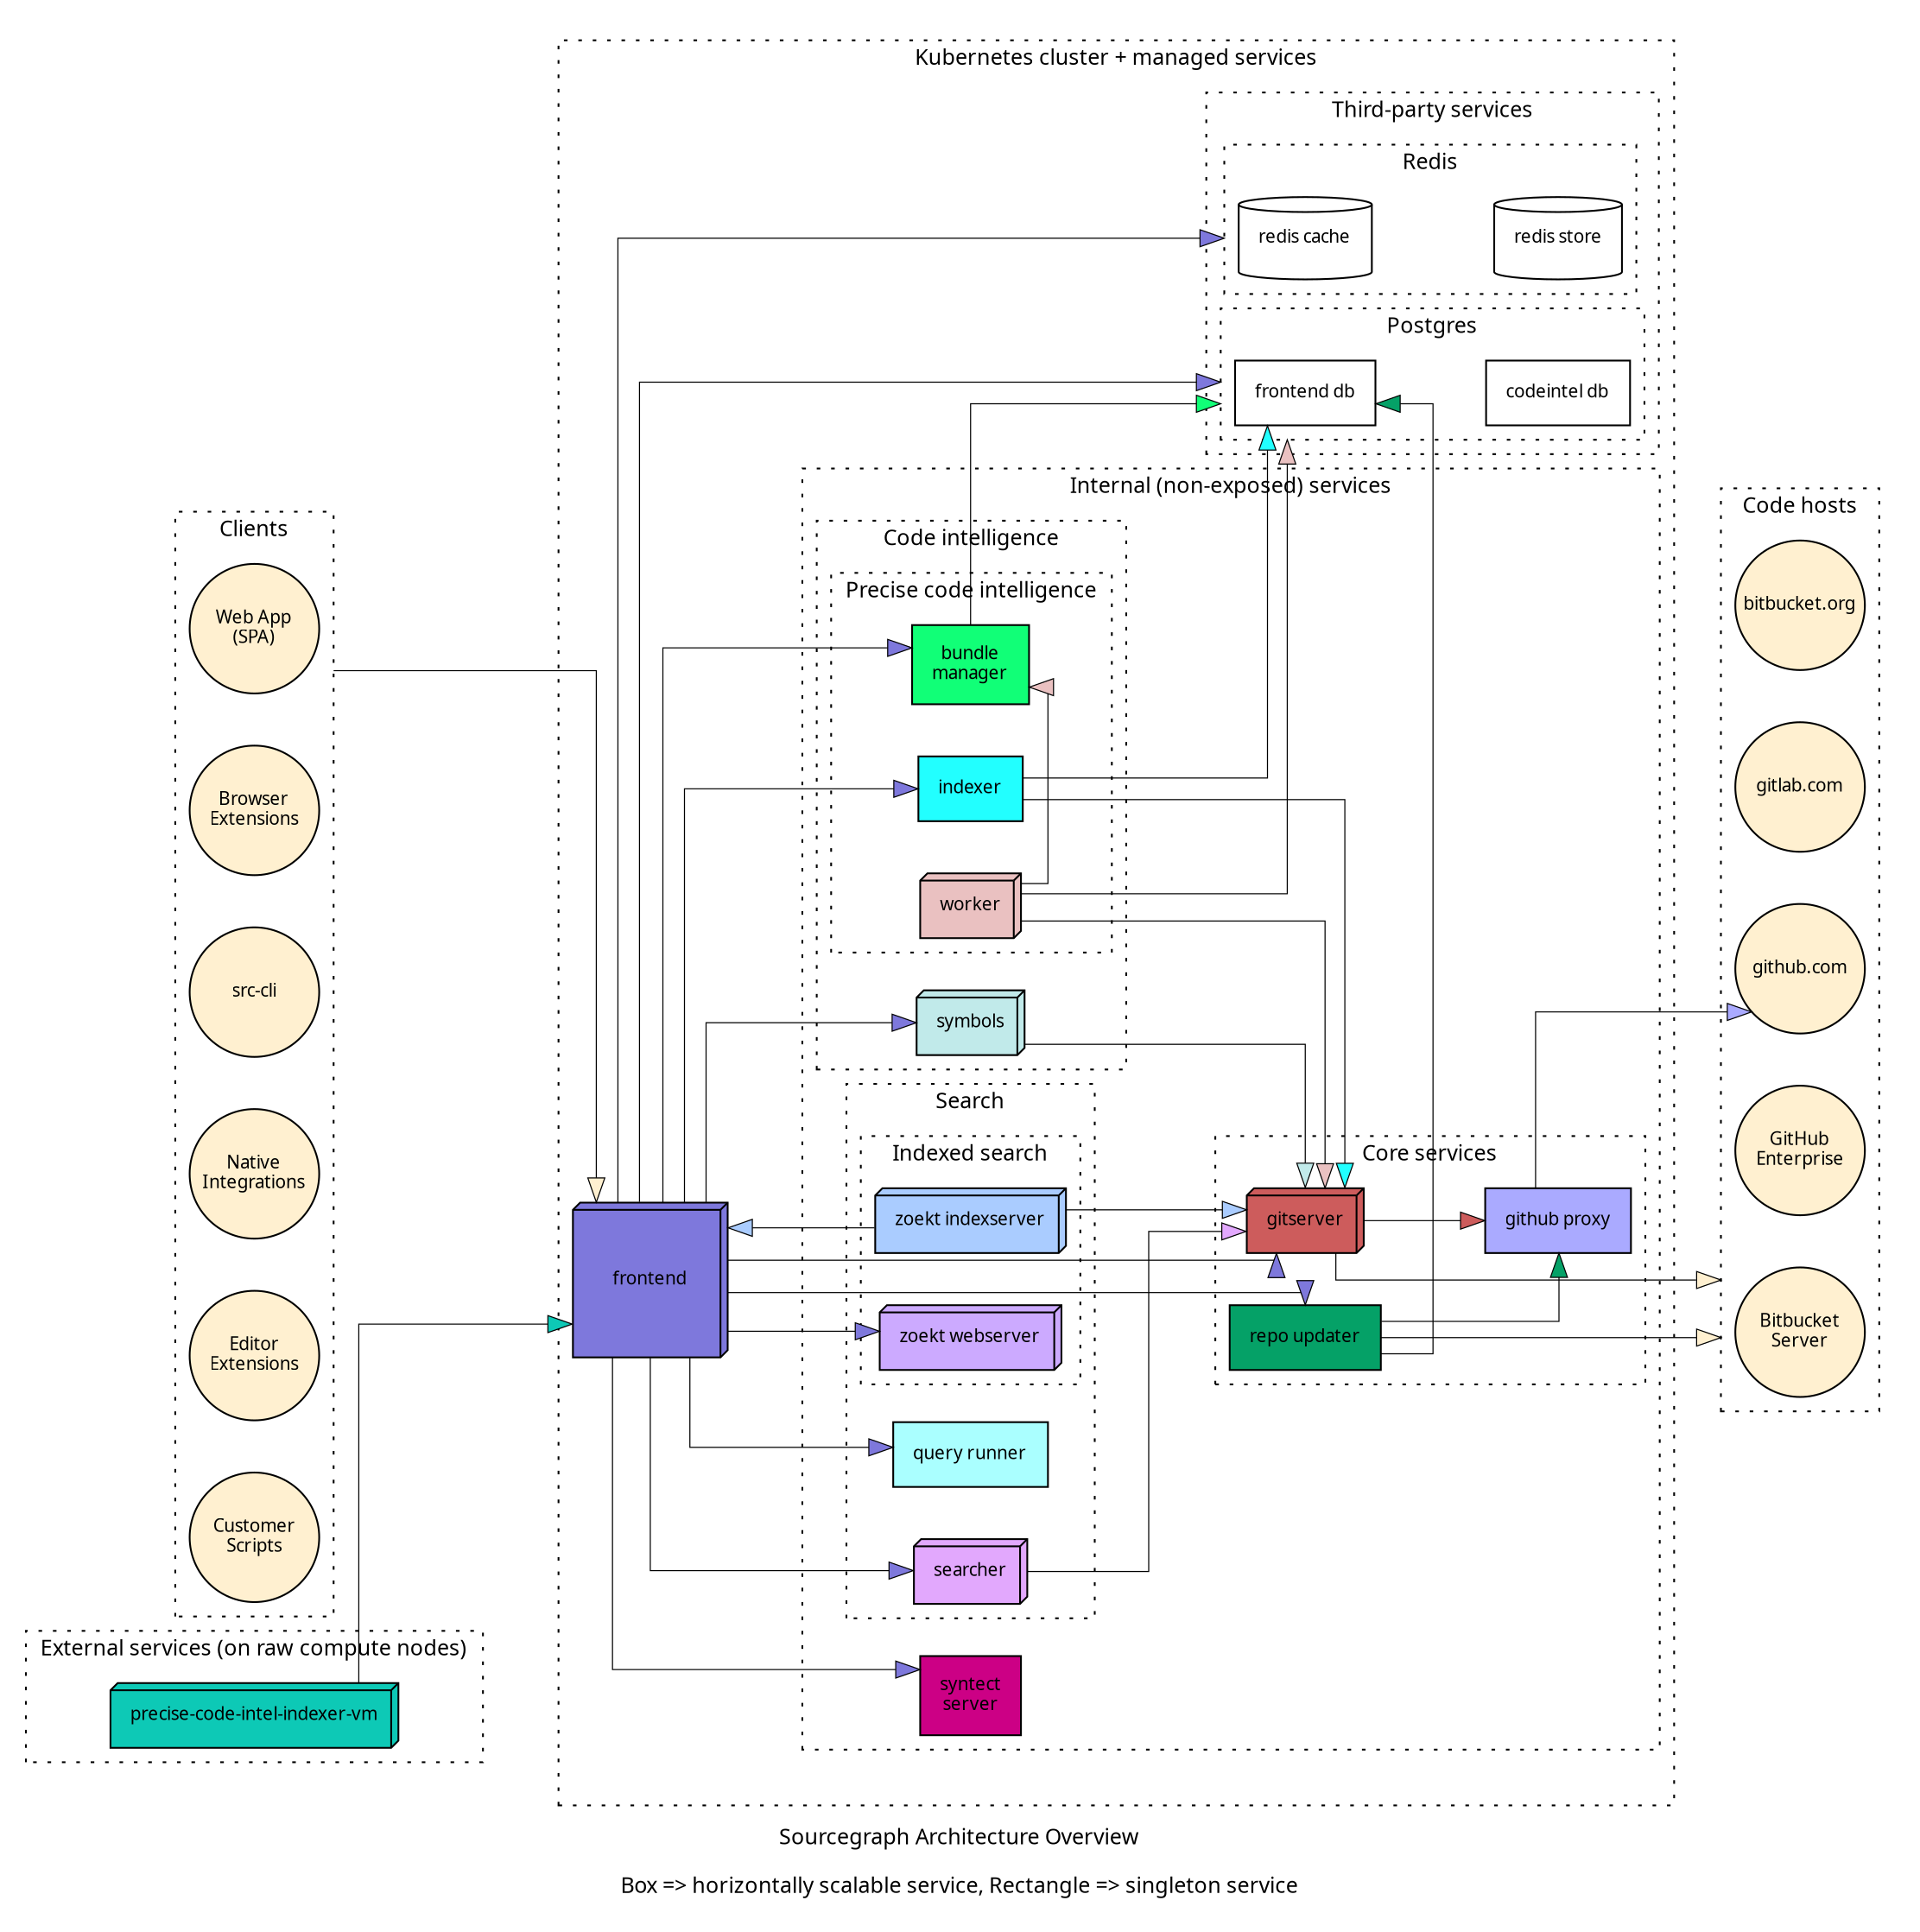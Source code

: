 digraph architecture {
    label="Sourcegraph Architecture Overview\n\nBox => horizontally scalable service, Rectangle => singleton service"
    rankdir=LR
    ratio=fill
    ranksep=0.8
    nodesep=0.4
    compound=true
    splines=ortho
    concentrate=true
    stylesheet="/assets/architecture.css"

    graph [
        fontname="Iosevka"
        fontsize=12
        pad=0.2
    ]

    node [
        colorscheme="set312"
        style="filled"
        fillcolor="white"
        shape="rectangle"
        fontname="Iosevka"
        fontsize=10
        margin=0.15
        target="_blank"
    ]

    edge [
        colorscheme="set312"
        penwidth=0.6
        arrowtail=invis
        arrowsize=1.35
    ]

    subgraph cluster_clients {
        label="Clients"
        graph [style="dotted"]
        node [
            shape="circle"
            fixedsize="true"
            width="1"
            fillcolor="#fff0d0"
        ]

        web_app [label="Web App\n(SPA)" URL="https://github.com/sourcegraph/sourcegraph/tree/main/client/web"]
        browser_ext [label="Browser\nExtensions" URL="https://github.com/sourcegraph/sourcegraph/tree/main/client/browser/"]
        src_cli [label="src-cli" URL="https://github.com/sourcegraph/src-cli"]
        native_integrations [label="Native\nIntegrations"]
        editor_ext [label="Editor\nExtensions"]
        customer_scripts [label="Customer\nScripts"]
    }

    subgraph cluster_services {
        label="Kubernetes cluster + managed services"
        graph [style="dotted"]

        frontend [
            fixedsize=true
            width=1.2
            height=1.2
            shape="box3d"
            label="frontend"
            fillcolor="#7e78dc"
            URL="https://github.com/sourcegraph/sourcegraph/tree/master/cmd/frontend"
        ]

        subgraph cluster_internal_services {
            label="Internal (non-exposed) services"
            graph [style="dotted"]

            syntect_server [
                label="syntect\nserver"
                fillcolor="#cc0085"
                URL="https://github.com/sourcegraph/syntect_server"
            ]

            subgraph cluster_search {
                label="Search"
                graph [style="dotted"]
                node [fillcolor="#ccaaff"]


                subgraph cluster_zoekt {
                    label="Indexed search"
                    graph [style="dotted"]

                    zoekt_webserver [
                        label="zoekt webserver"
                        shape="box3d"
                        fillcolor="#ccaaff"
                        URL="https://github.com/sourcegraph/zoekt/tree/master/cmd/zoekt-webserver"
                    ]
                    zoekt_indexserver [
                        label="zoekt indexserver"
                        shape="box3d"
                        fillcolor="#aaccff"
                        URL="https://github.com/sourcegraph/zoekt/tree/master/cmd/zoekt-sourcegraph-indexserver"
                    ]
                }

                searcher [
                    label="searcher"
                    shape="box3d"
                    fillcolor="#e2a8fd"
                    URL="https://github.com/sourcegraph/sourcegraph/tree/master/cmd/searcher"
                ]
                query_runner [
                    label="query runner"
                    fillcolor="#aaffff"
                    URL="https://github.com/sourcegraph/sourcegraph/tree/master/cmd/query-runner"
                ]
            }

            subgraph cluster_code_intelligence {
                label="Code intelligence"
                graph [style="dotted"]

                subgraph cluster_precise_code_intel {
                    label="Precise code intelligence"
                    graph [style="dotted"]

                    bundle_manager [
                        label="bundle\nmanager"
                        fillcolor="#11ff77"
                        URL="https://github.com/sourcegraph/sourcegraph/tree/master/enterprise/cmd/precise-code-intel-bundle-manager"
                    ]
                    indexer [
                        label="indexer"
                        fillcolor="#22ffff"
                        URL="https://github.com/sourcegraph/sourcegraph/tree/master/enterprise/cmd/precise-code-intel-indexer"
                    ]
                    worker [
                        label="worker"
                        shape="box3d"
                        fillcolor="#eac1c1"
                        URL="https://github.com/sourcegraph/sourcegraph/tree/master/enterprise/cmd/precise-code-intel-worker"
                    ]
                }

                symbols [
                    label="symbols"
                    shape="box3d"
                    fillcolor="#c1eaea"
                    URL="https://github.com/sourcegraph/sourcegraph/tree/master/cmd/symbols"
                ]
            }

            subgraph cluster_core_services {
                label="Core services"
                graph [style="dotted"]

                gitserver [
                    label="gitserver"
                    fillcolor="#cd5c5c"
                    shape="box3d"
                    URL="https://github.com/sourcegraph/sourcegraph/tree/master/cmd/gitserver"
                ]

                repo_updater [
                    label="repo updater"
                    fillcolor="#05a167"
                    URL="https://github.com/sourcegraph/sourcegraph/tree/master/cmd/repo-updater"
                ]

                github_proxy [
                    label="github proxy"
                    fillcolor="#aaaaff"
                    URL="https://github.com/sourcegraph/sourcegraph/tree/master/cmd/github-proxy"
                ]
            }
        }

        subgraph cluster_third_party {
            label="Third-party services"
            graph [style="dotted"]

            subgraph cluster_redis {
                label="Redis"
                graph [style="dotted"]
                node [shape="cylinder"]

                redis_cache [label="redis cache"]
                redis_store [label="redis store"]
            }

            subgraph cluster_databases {
                label="Postgres"
                graph [style="dotted"]

                postgres [label="frontend db"]
                codeintel_db [label="codeintel db"]
            }
        }
    }

    subgraph cluster_external_precise_code_intel {
        label="External services (on raw compute nodes)"
        graph [style="dotted"]

        indexer_vm [
            label="precise-code-intel-indexer-vm"
            shape="box3d"
            fillcolor="#0dc9b6"
            URL="https://github.com/sourcegraph/sourcegraph/tree/master/enterprise/cmd/precise-code-intel-indexer-vm"
        ]
    }

    subgraph cluster_codehosts {
        label="Code hosts"
        graph [style="dotted"]
        node  [
            shape="circle"
            fixedsize="true"
            width="1"
            fillcolor="#fff0d0"
        ]

        github_dot_com [label="github.com"]
        gitlab_dot_com [label="gitlab.com"]
        bitbucket_cloud [label="bitbucket.org"]
        github_enterprise [label="GitHub\nEnterprise"]
        bitbucket_server [label="Bitbucket\nServer"]
    }

    /* To/from external services */
    web_app -> frontend[ltail=cluster_clients, fillcolor="#fff0d0"]
    gitserver -> {bitbucket_server} [lhead=cluster_codehosts, fillcolor="#fff0d0"]
    repo_updater -> {bitbucket_server} [lhead=cluster_codehosts, fillcolor="#fff0d0"]

    /* To databases */
    frontend -> {postgres} [lhead=cluster_databases, fillcolor="#7e78dc"]
    frontend -> {redis_cache} [lhead=cluster_redis, fillcolor="#7e78dc"]
    bundle_manager -> {postgres} [lhead=cluster_databases, fillcolor="#11ff77"]
    worker -> {postgres} [lhead=cluster_databases, fillcolor="#eac1c1"]

    /* Internal routes */
    frontend -> {searcher, symbols, query_runner, bundle_manager, indexer, gitserver, repo_updater, zoekt_webserver, syntect_server} [fillcolor="#7e78dc"]
    searcher -> gitserver [fillcolor="#e2a8fd"]
    symbols -> gitserver [fillcolor="#c1eaea"]
    zoekt_indexserver -> {frontend, gitserver} [fillcolor="#aaccff"]
    worker -> {gitserver} [fillcolor="#eac1c1"]
    indexer -> {postgres, gitserver} [fillcolor="#22ffff"]
    indexer_vm -> frontend [fillcolor="#0dc9b6"]

    github_proxy -> github_dot_com [fillcolor="#aaaaff"]

    /* Unconstrained internal routes */
    worker -> {bundle_manager} [fillcolor="#eac1c1", constraint=false]
    gitserver -> {github_proxy} [fillcolor="#cd5c5c", constraint=false]
    repo_updater -> {github_proxy} [fillcolor="#05a167"]
    repo_updater -> {postgres} [fillcolor="#05a167", constraint=false]

    /* Manual layout adjustments */
    codeintel_db -> bitbucket_cloud [style="invis"]
    redis_cache -> redis_store [style="invis"]
    postgres -> codeintel_db [style="invis"]
}

